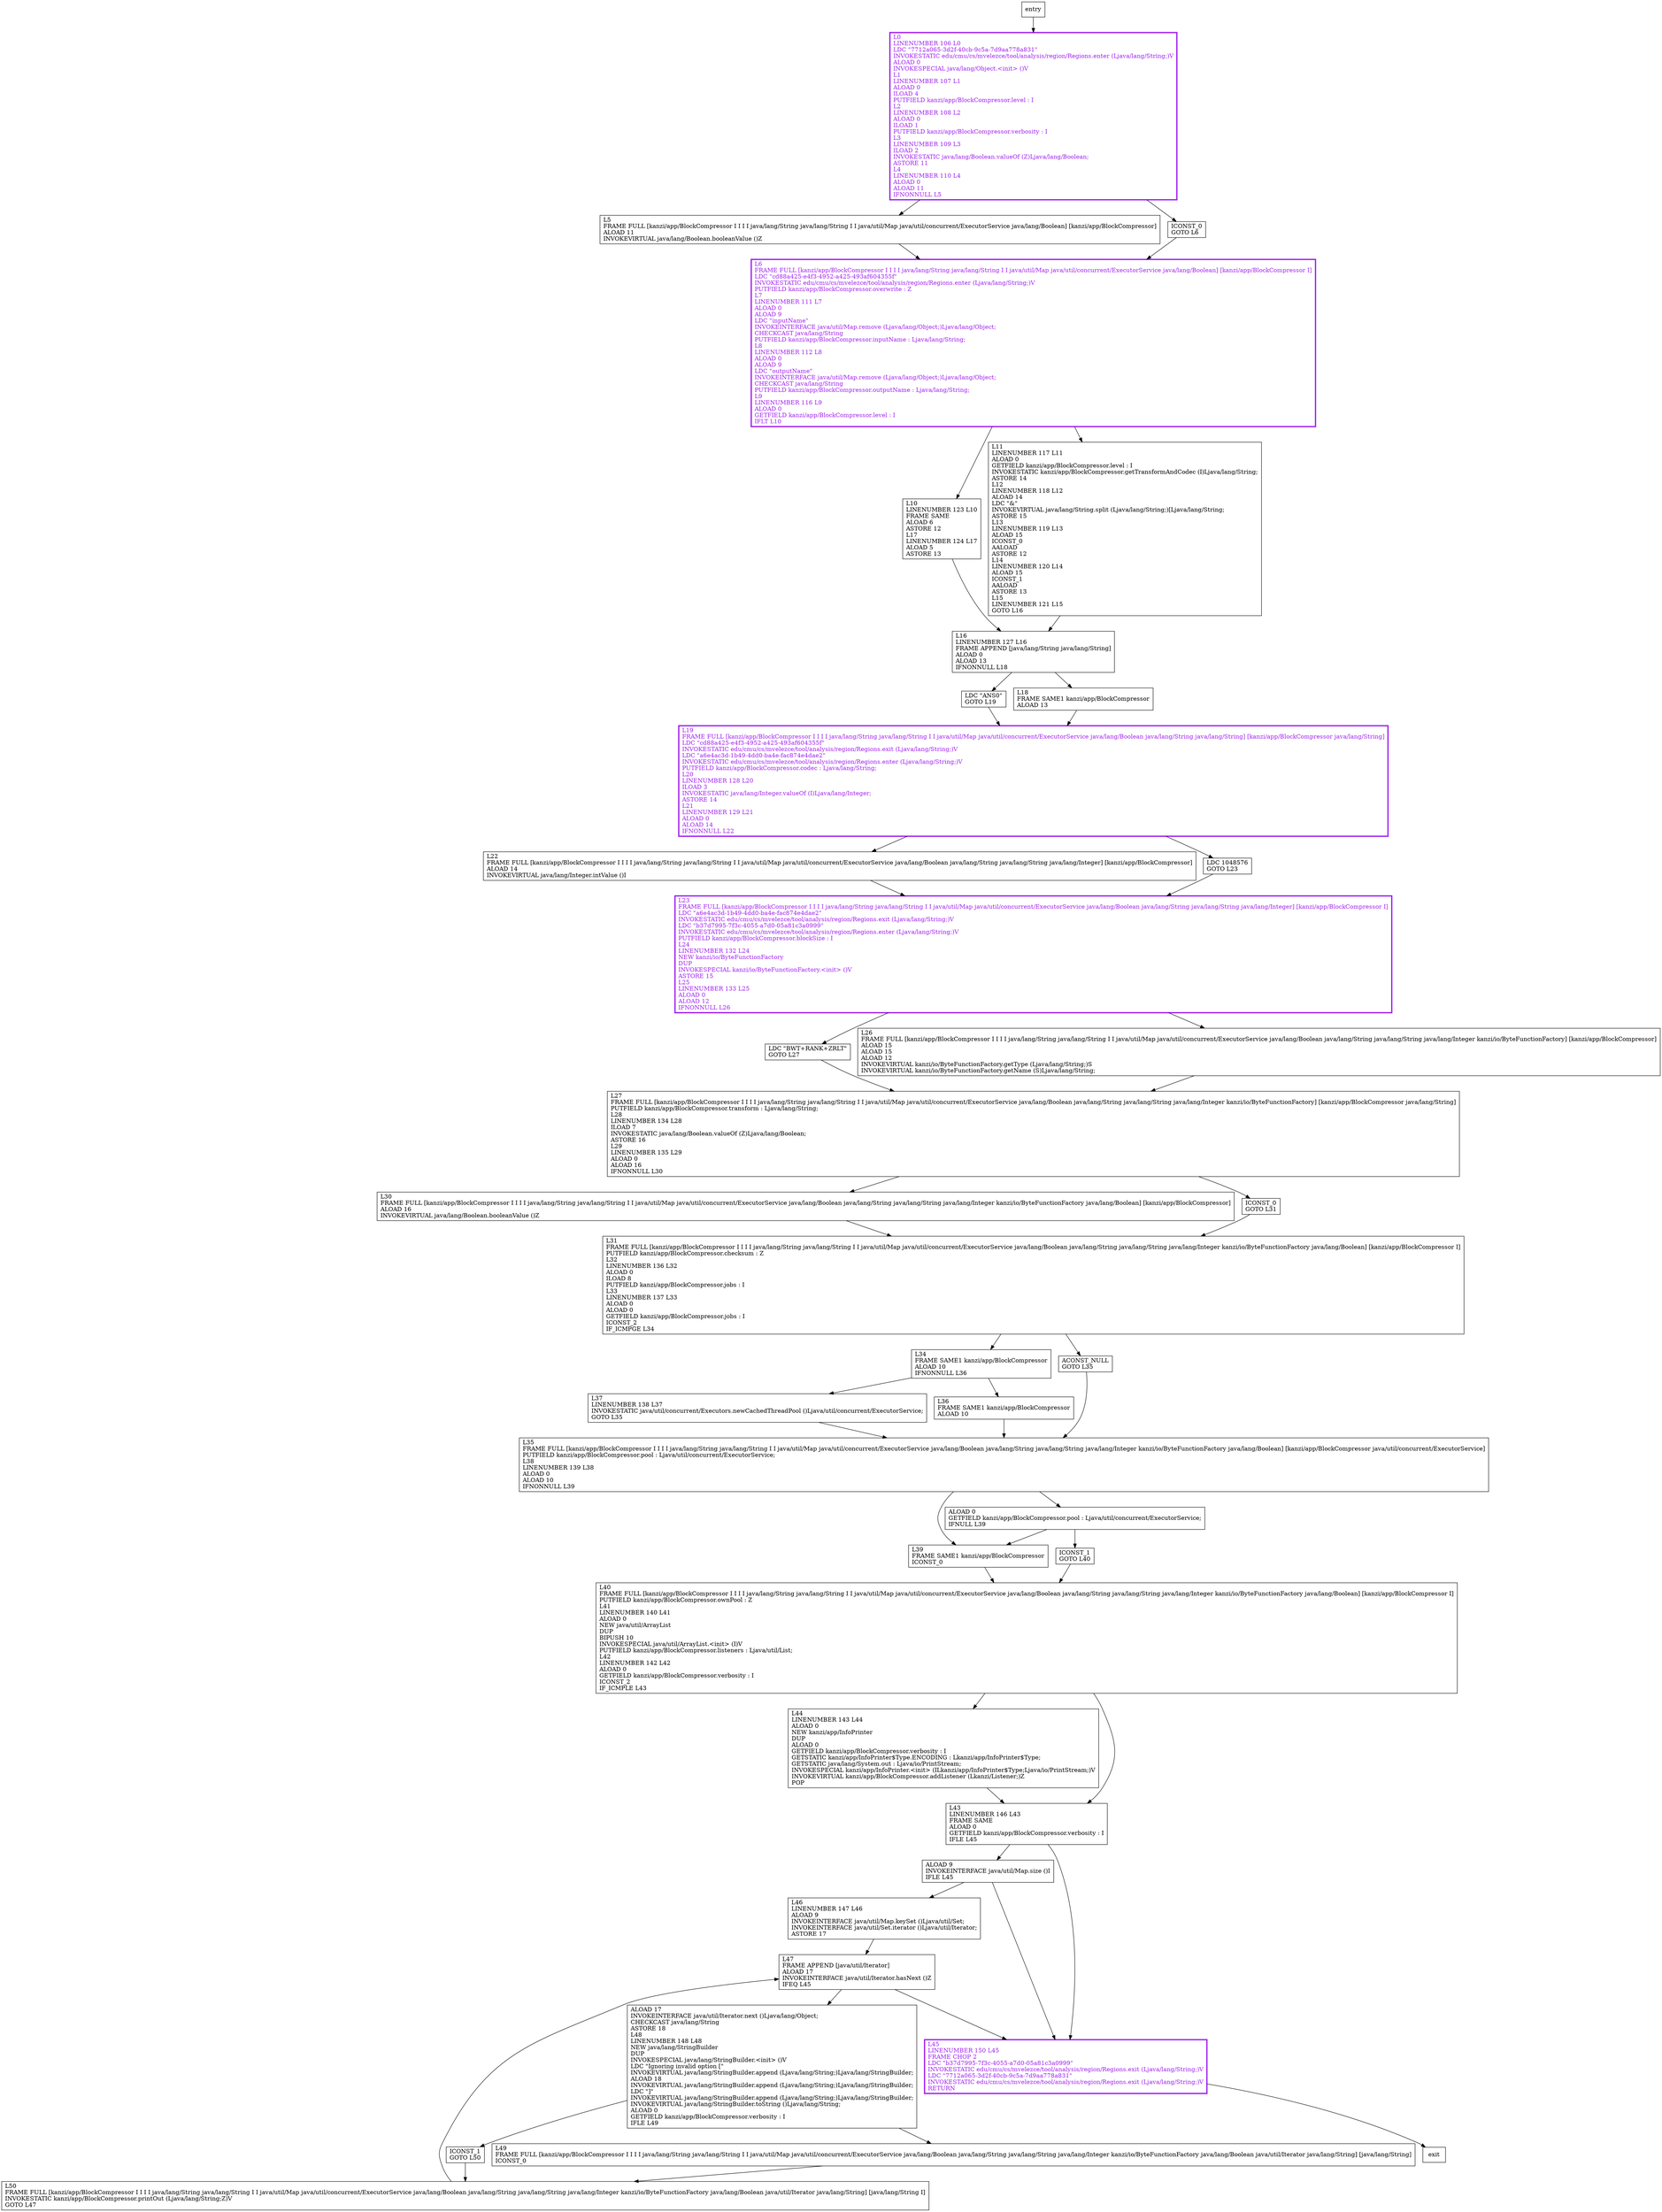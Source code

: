 digraph <init> {
node [shape=record];
15286693 [label="L5\lFRAME FULL [kanzi/app/BlockCompressor I I I I java/lang/String java/lang/String I I java/util/Map java/util/concurrent/ExecutorService java/lang/Boolean] [kanzi/app/BlockCompressor]\lALOAD 11\lINVOKEVIRTUAL java/lang/Boolean.booleanValue ()Z\l"];
333692856 [label="ALOAD 9\lINVOKEINTERFACE java/util/Map.size ()I\lIFLE L45\l"];
268593939 [label="L39\lFRAME SAME1 kanzi/app/BlockCompressor\lICONST_0\l"];
1279936316 [label="L27\lFRAME FULL [kanzi/app/BlockCompressor I I I I java/lang/String java/lang/String I I java/util/Map java/util/concurrent/ExecutorService java/lang/Boolean java/lang/String java/lang/String java/lang/Integer kanzi/io/ByteFunctionFactory] [kanzi/app/BlockCompressor java/lang/String]\lPUTFIELD kanzi/app/BlockCompressor.transform : Ljava/lang/String;\lL28\lLINENUMBER 134 L28\lILOAD 7\lINVOKESTATIC java/lang/Boolean.valueOf (Z)Ljava/lang/Boolean;\lASTORE 16\lL29\lLINENUMBER 135 L29\lALOAD 0\lALOAD 16\lIFNONNULL L30\l"];
540515653 [label="L30\lFRAME FULL [kanzi/app/BlockCompressor I I I I java/lang/String java/lang/String I I java/util/Map java/util/concurrent/ExecutorService java/lang/Boolean java/lang/String java/lang/String java/lang/Integer kanzi/io/ByteFunctionFactory java/lang/Boolean] [kanzi/app/BlockCompressor]\lALOAD 16\lINVOKEVIRTUAL java/lang/Boolean.booleanValue ()Z\l"];
871423849 [label="ICONST_0\lGOTO L31\l"];
636220118 [label="L49\lFRAME FULL [kanzi/app/BlockCompressor I I I I java/lang/String java/lang/String I I java/util/Map java/util/concurrent/ExecutorService java/lang/Boolean java/lang/String java/lang/String java/lang/Integer kanzi/io/ByteFunctionFactory java/lang/Boolean java/util/Iterator java/lang/String] [java/lang/String]\lICONST_0\l"];
745299091 [label="L22\lFRAME FULL [kanzi/app/BlockCompressor I I I I java/lang/String java/lang/String I I java/util/Map java/util/concurrent/ExecutorService java/lang/Boolean java/lang/String java/lang/String java/lang/Integer] [kanzi/app/BlockCompressor]\lALOAD 14\lINVOKEVIRTUAL java/lang/Integer.intValue ()I\l"];
1559631349 [label="L31\lFRAME FULL [kanzi/app/BlockCompressor I I I I java/lang/String java/lang/String I I java/util/Map java/util/concurrent/ExecutorService java/lang/Boolean java/lang/String java/lang/String java/lang/Integer kanzi/io/ByteFunctionFactory java/lang/Boolean] [kanzi/app/BlockCompressor I]\lPUTFIELD kanzi/app/BlockCompressor.checksum : Z\lL32\lLINENUMBER 136 L32\lALOAD 0\lILOAD 8\lPUTFIELD kanzi/app/BlockCompressor.jobs : I\lL33\lLINENUMBER 137 L33\lALOAD 0\lALOAD 0\lGETFIELD kanzi/app/BlockCompressor.jobs : I\lICONST_2\lIF_ICMPGE L34\l"];
1186532993 [label="L40\lFRAME FULL [kanzi/app/BlockCompressor I I I I java/lang/String java/lang/String I I java/util/Map java/util/concurrent/ExecutorService java/lang/Boolean java/lang/String java/lang/String java/lang/Integer kanzi/io/ByteFunctionFactory java/lang/Boolean] [kanzi/app/BlockCompressor I]\lPUTFIELD kanzi/app/BlockCompressor.ownPool : Z\lL41\lLINENUMBER 140 L41\lALOAD 0\lNEW java/util/ArrayList\lDUP\lBIPUSH 10\lINVOKESPECIAL java/util/ArrayList.\<init\> (I)V\lPUTFIELD kanzi/app/BlockCompressor.listeners : Ljava/util/List;\lL42\lLINENUMBER 142 L42\lALOAD 0\lGETFIELD kanzi/app/BlockCompressor.verbosity : I\lICONST_2\lIF_ICMPLE L43\l"];
122799186 [label="L36\lFRAME SAME1 kanzi/app/BlockCompressor\lALOAD 10\l"];
161218793 [label="L50\lFRAME FULL [kanzi/app/BlockCompressor I I I I java/lang/String java/lang/String I I java/util/Map java/util/concurrent/ExecutorService java/lang/Boolean java/lang/String java/lang/String java/lang/Integer kanzi/io/ByteFunctionFactory java/lang/Boolean java/util/Iterator java/lang/String] [java/lang/String I]\lINVOKESTATIC kanzi/app/BlockCompressor.printOut (Ljava/lang/String;Z)V\lGOTO L47\l"];
605656265 [label="L44\lLINENUMBER 143 L44\lALOAD 0\lNEW kanzi/app/InfoPrinter\lDUP\lALOAD 0\lGETFIELD kanzi/app/BlockCompressor.verbosity : I\lGETSTATIC kanzi/app/InfoPrinter$Type.ENCODING : Lkanzi/app/InfoPrinter$Type;\lGETSTATIC java/lang/System.out : Ljava/io/PrintStream;\lINVOKESPECIAL kanzi/app/InfoPrinter.\<init\> (ILkanzi/app/InfoPrinter$Type;Ljava/io/PrintStream;)V\lINVOKEVIRTUAL kanzi/app/BlockCompressor.addListener (Lkanzi/Listener;)Z\lPOP\l"];
1005147679 [label="ALOAD 17\lINVOKEINTERFACE java/util/Iterator.next ()Ljava/lang/Object;\lCHECKCAST java/lang/String\lASTORE 18\lL48\lLINENUMBER 148 L48\lNEW java/lang/StringBuilder\lDUP\lINVOKESPECIAL java/lang/StringBuilder.\<init\> ()V\lLDC \"Ignoring invalid option [\"\lINVOKEVIRTUAL java/lang/StringBuilder.append (Ljava/lang/String;)Ljava/lang/StringBuilder;\lALOAD 18\lINVOKEVIRTUAL java/lang/StringBuilder.append (Ljava/lang/String;)Ljava/lang/StringBuilder;\lLDC \"]\"\lINVOKEVIRTUAL java/lang/StringBuilder.append (Ljava/lang/String;)Ljava/lang/StringBuilder;\lINVOKEVIRTUAL java/lang/StringBuilder.toString ()Ljava/lang/String;\lALOAD 0\lGETFIELD kanzi/app/BlockCompressor.verbosity : I\lIFLE L49\l"];
1117510384 [label="L34\lFRAME SAME1 kanzi/app/BlockCompressor\lALOAD 10\lIFNONNULL L36\l"];
737904556 [label="ICONST_1\lGOTO L50\l"];
1460084167 [label="LDC \"BWT+RANK+ZRLT\"\lGOTO L27\l"];
338611654 [label="LDC \"ANS0\"\lGOTO L19\l"];
1853903410 [label="L23\lFRAME FULL [kanzi/app/BlockCompressor I I I I java/lang/String java/lang/String I I java/util/Map java/util/concurrent/ExecutorService java/lang/Boolean java/lang/String java/lang/String java/lang/Integer] [kanzi/app/BlockCompressor I]\lLDC \"a6e4ac3d-1b49-4dd0-ba4e-fac874e4dae2\"\lINVOKESTATIC edu/cmu/cs/mvelezce/tool/analysis/region/Regions.exit (Ljava/lang/String;)V\lLDC \"b37d7995-7f3c-4055-a7d0-05a81c3a0999\"\lINVOKESTATIC edu/cmu/cs/mvelezce/tool/analysis/region/Regions.enter (Ljava/lang/String;)V\lPUTFIELD kanzi/app/BlockCompressor.blockSize : I\lL24\lLINENUMBER 132 L24\lNEW kanzi/io/ByteFunctionFactory\lDUP\lINVOKESPECIAL kanzi/io/ByteFunctionFactory.\<init\> ()V\lASTORE 15\lL25\lLINENUMBER 133 L25\lALOAD 0\lALOAD 12\lIFNONNULL L26\l"];
1396529062 [label="ICONST_1\lGOTO L40\l"];
1514630120 [label="ALOAD 0\lGETFIELD kanzi/app/BlockCompressor.pool : Ljava/util/concurrent/ExecutorService;\lIFNULL L39\l"];
1591388755 [label="ACONST_NULL\lGOTO L35\l"];
1262515435 [label="L6\lFRAME FULL [kanzi/app/BlockCompressor I I I I java/lang/String java/lang/String I I java/util/Map java/util/concurrent/ExecutorService java/lang/Boolean] [kanzi/app/BlockCompressor I]\lLDC \"cd88a425-e4f3-4952-a425-493af604355f\"\lINVOKESTATIC edu/cmu/cs/mvelezce/tool/analysis/region/Regions.enter (Ljava/lang/String;)V\lPUTFIELD kanzi/app/BlockCompressor.overwrite : Z\lL7\lLINENUMBER 111 L7\lALOAD 0\lALOAD 9\lLDC \"inputName\"\lINVOKEINTERFACE java/util/Map.remove (Ljava/lang/Object;)Ljava/lang/Object;\lCHECKCAST java/lang/String\lPUTFIELD kanzi/app/BlockCompressor.inputName : Ljava/lang/String;\lL8\lLINENUMBER 112 L8\lALOAD 0\lALOAD 9\lLDC \"outputName\"\lINVOKEINTERFACE java/util/Map.remove (Ljava/lang/Object;)Ljava/lang/Object;\lCHECKCAST java/lang/String\lPUTFIELD kanzi/app/BlockCompressor.outputName : Ljava/lang/String;\lL9\lLINENUMBER 116 L9\lALOAD 0\lGETFIELD kanzi/app/BlockCompressor.level : I\lIFLT L10\l"];
1275812620 [label="L16\lLINENUMBER 127 L16\lFRAME APPEND [java/lang/String java/lang/String]\lALOAD 0\lALOAD 13\lIFNONNULL L18\l"];
69503306 [label="L18\lFRAME SAME1 kanzi/app/BlockCompressor\lALOAD 13\l"];
1823115202 [label="L0\lLINENUMBER 106 L0\lLDC \"7712a065-3d2f-40cb-9c5a-7d9aa778a831\"\lINVOKESTATIC edu/cmu/cs/mvelezce/tool/analysis/region/Regions.enter (Ljava/lang/String;)V\lALOAD 0\lINVOKESPECIAL java/lang/Object.\<init\> ()V\lL1\lLINENUMBER 107 L1\lALOAD 0\lILOAD 4\lPUTFIELD kanzi/app/BlockCompressor.level : I\lL2\lLINENUMBER 108 L2\lALOAD 0\lILOAD 1\lPUTFIELD kanzi/app/BlockCompressor.verbosity : I\lL3\lLINENUMBER 109 L3\lILOAD 2\lINVOKESTATIC java/lang/Boolean.valueOf (Z)Ljava/lang/Boolean;\lASTORE 11\lL4\lLINENUMBER 110 L4\lALOAD 0\lALOAD 11\lIFNONNULL L5\l"];
203619981 [label="LDC 1048576\lGOTO L23\l"];
1944874710 [label="L10\lLINENUMBER 123 L10\lFRAME SAME\lALOAD 6\lASTORE 12\lL17\lLINENUMBER 124 L17\lALOAD 5\lASTORE 13\l"];
975811553 [label="L19\lFRAME FULL [kanzi/app/BlockCompressor I I I I java/lang/String java/lang/String I I java/util/Map java/util/concurrent/ExecutorService java/lang/Boolean java/lang/String java/lang/String] [kanzi/app/BlockCompressor java/lang/String]\lLDC \"cd88a425-e4f3-4952-a425-493af604355f\"\lINVOKESTATIC edu/cmu/cs/mvelezce/tool/analysis/region/Regions.exit (Ljava/lang/String;)V\lLDC \"a6e4ac3d-1b49-4dd0-ba4e-fac874e4dae2\"\lINVOKESTATIC edu/cmu/cs/mvelezce/tool/analysis/region/Regions.enter (Ljava/lang/String;)V\lPUTFIELD kanzi/app/BlockCompressor.codec : Ljava/lang/String;\lL20\lLINENUMBER 128 L20\lILOAD 3\lINVOKESTATIC java/lang/Integer.valueOf (I)Ljava/lang/Integer;\lASTORE 14\lL21\lLINENUMBER 129 L21\lALOAD 0\lALOAD 14\lIFNONNULL L22\l"];
497051531 [label="L45\lLINENUMBER 150 L45\lFRAME CHOP 2\lLDC \"b37d7995-7f3c-4055-a7d0-05a81c3a0999\"\lINVOKESTATIC edu/cmu/cs/mvelezce/tool/analysis/region/Regions.exit (Ljava/lang/String;)V\lLDC \"7712a065-3d2f-40cb-9c5a-7d9aa778a831\"\lINVOKESTATIC edu/cmu/cs/mvelezce/tool/analysis/region/Regions.exit (Ljava/lang/String;)V\lRETURN\l"];
423711416 [label="L26\lFRAME FULL [kanzi/app/BlockCompressor I I I I java/lang/String java/lang/String I I java/util/Map java/util/concurrent/ExecutorService java/lang/Boolean java/lang/String java/lang/String java/lang/Integer kanzi/io/ByteFunctionFactory] [kanzi/app/BlockCompressor]\lALOAD 15\lALOAD 15\lALOAD 12\lINVOKEVIRTUAL kanzi/io/ByteFunctionFactory.getType (Ljava/lang/String;)S\lINVOKEVIRTUAL kanzi/io/ByteFunctionFactory.getName (S)Ljava/lang/String;\l"];
2025125483 [label="L47\lFRAME APPEND [java/util/Iterator]\lALOAD 17\lINVOKEINTERFACE java/util/Iterator.hasNext ()Z\lIFEQ L45\l"];
1172352950 [label="L43\lLINENUMBER 146 L43\lFRAME SAME\lALOAD 0\lGETFIELD kanzi/app/BlockCompressor.verbosity : I\lIFLE L45\l"];
453100050 [label="L37\lLINENUMBER 138 L37\lINVOKESTATIC java/util/concurrent/Executors.newCachedThreadPool ()Ljava/util/concurrent/ExecutorService;\lGOTO L35\l"];
960691559 [label="L11\lLINENUMBER 117 L11\lALOAD 0\lGETFIELD kanzi/app/BlockCompressor.level : I\lINVOKESTATIC kanzi/app/BlockCompressor.getTransformAndCodec (I)Ljava/lang/String;\lASTORE 14\lL12\lLINENUMBER 118 L12\lALOAD 14\lLDC \"&\"\lINVOKEVIRTUAL java/lang/String.split (Ljava/lang/String;)[Ljava/lang/String;\lASTORE 15\lL13\lLINENUMBER 119 L13\lALOAD 15\lICONST_0\lAALOAD\lASTORE 12\lL14\lLINENUMBER 120 L14\lALOAD 15\lICONST_1\lAALOAD\lASTORE 13\lL15\lLINENUMBER 121 L15\lGOTO L16\l"];
1801731446 [label="L35\lFRAME FULL [kanzi/app/BlockCompressor I I I I java/lang/String java/lang/String I I java/util/Map java/util/concurrent/ExecutorService java/lang/Boolean java/lang/String java/lang/String java/lang/Integer kanzi/io/ByteFunctionFactory java/lang/Boolean] [kanzi/app/BlockCompressor java/util/concurrent/ExecutorService]\lPUTFIELD kanzi/app/BlockCompressor.pool : Ljava/util/concurrent/ExecutorService;\lL38\lLINENUMBER 139 L38\lALOAD 0\lALOAD 10\lIFNONNULL L39\l"];
1657994702 [label="ICONST_0\lGOTO L6\l"];
1396588397 [label="L46\lLINENUMBER 147 L46\lALOAD 9\lINVOKEINTERFACE java/util/Map.keySet ()Ljava/util/Set;\lINVOKEINTERFACE java/util/Set.iterator ()Ljava/util/Iterator;\lASTORE 17\l"];
entry;
exit;
15286693 -> 1262515435;
333692856 -> 497051531;
333692856 -> 1396588397;
268593939 -> 1186532993;
1279936316 -> 540515653;
1279936316 -> 871423849;
540515653 -> 1559631349;
871423849 -> 1559631349;
636220118 -> 161218793;
745299091 -> 1853903410;
1559631349 -> 1117510384;
1559631349 -> 1591388755;
1186532993 -> 1172352950;
1186532993 -> 605656265;
122799186 -> 1801731446;
161218793 -> 2025125483;
605656265 -> 1172352950;
1005147679 -> 737904556;
1005147679 -> 636220118;
1117510384 -> 453100050;
1117510384 -> 122799186;
737904556 -> 161218793;
1460084167 -> 1279936316;
338611654 -> 975811553;
1853903410 -> 423711416;
1853903410 -> 1460084167;
1396529062 -> 1186532993;
1514630120 -> 268593939;
1514630120 -> 1396529062;
1591388755 -> 1801731446;
1262515435 -> 1944874710;
1262515435 -> 960691559;
1275812620 -> 69503306;
1275812620 -> 338611654;
69503306 -> 975811553;
1823115202 -> 15286693;
1823115202 -> 1657994702;
203619981 -> 1853903410;
entry -> 1823115202;
1944874710 -> 1275812620;
975811553 -> 745299091;
975811553 -> 203619981;
497051531 -> exit;
423711416 -> 1279936316;
2025125483 -> 1005147679;
2025125483 -> 497051531;
1172352950 -> 333692856;
1172352950 -> 497051531;
453100050 -> 1801731446;
960691559 -> 1275812620;
1801731446 -> 1514630120;
1801731446 -> 268593939;
1657994702 -> 1262515435;
1396588397 -> 2025125483;
975811553[fontcolor="purple", penwidth=3, color="purple"];
497051531[fontcolor="purple", penwidth=3, color="purple"];
1262515435[fontcolor="purple", penwidth=3, color="purple"];
1853903410[fontcolor="purple", penwidth=3, color="purple"];
1823115202[fontcolor="purple", penwidth=3, color="purple"];
}
